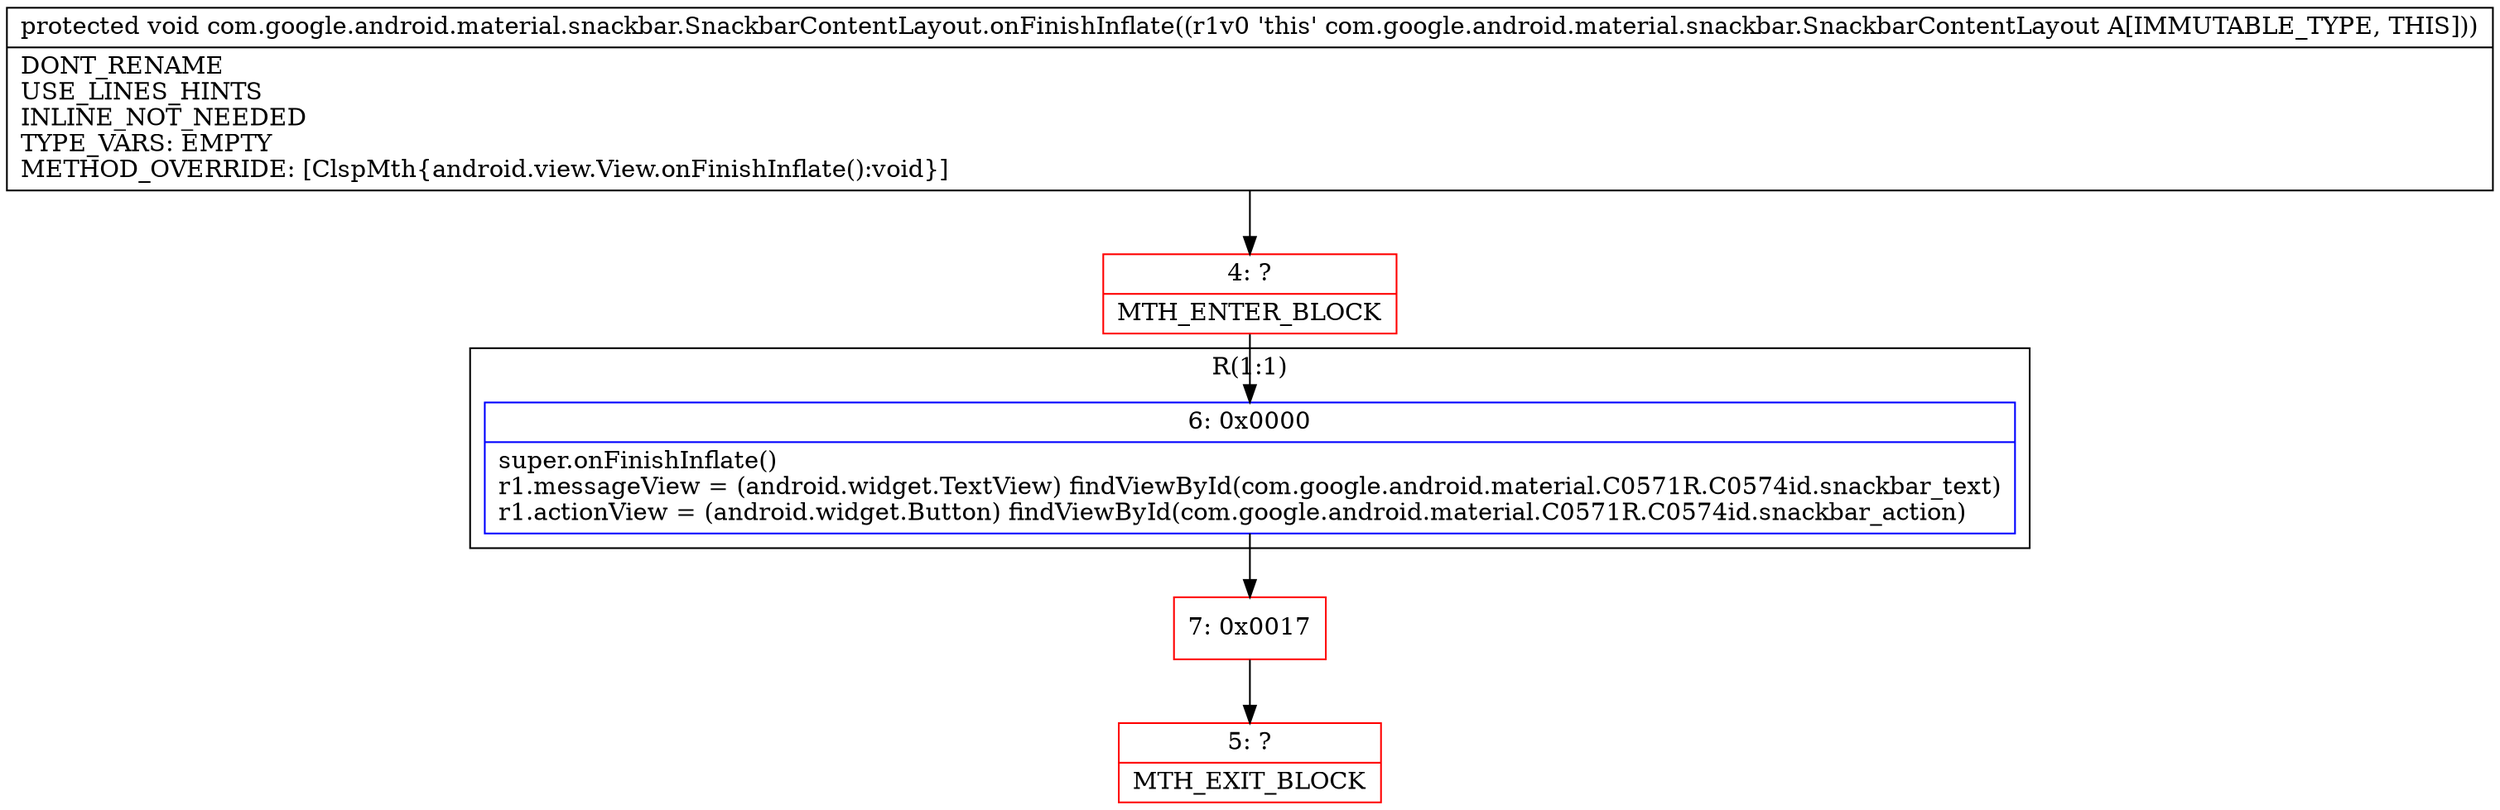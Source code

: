 digraph "CFG forcom.google.android.material.snackbar.SnackbarContentLayout.onFinishInflate()V" {
subgraph cluster_Region_114269280 {
label = "R(1:1)";
node [shape=record,color=blue];
Node_6 [shape=record,label="{6\:\ 0x0000|super.onFinishInflate()\lr1.messageView = (android.widget.TextView) findViewById(com.google.android.material.C0571R.C0574id.snackbar_text)\lr1.actionView = (android.widget.Button) findViewById(com.google.android.material.C0571R.C0574id.snackbar_action)\l}"];
}
Node_4 [shape=record,color=red,label="{4\:\ ?|MTH_ENTER_BLOCK\l}"];
Node_7 [shape=record,color=red,label="{7\:\ 0x0017}"];
Node_5 [shape=record,color=red,label="{5\:\ ?|MTH_EXIT_BLOCK\l}"];
MethodNode[shape=record,label="{protected void com.google.android.material.snackbar.SnackbarContentLayout.onFinishInflate((r1v0 'this' com.google.android.material.snackbar.SnackbarContentLayout A[IMMUTABLE_TYPE, THIS]))  | DONT_RENAME\lUSE_LINES_HINTS\lINLINE_NOT_NEEDED\lTYPE_VARS: EMPTY\lMETHOD_OVERRIDE: [ClspMth\{android.view.View.onFinishInflate():void\}]\l}"];
MethodNode -> Node_4;Node_6 -> Node_7;
Node_4 -> Node_6;
Node_7 -> Node_5;
}

